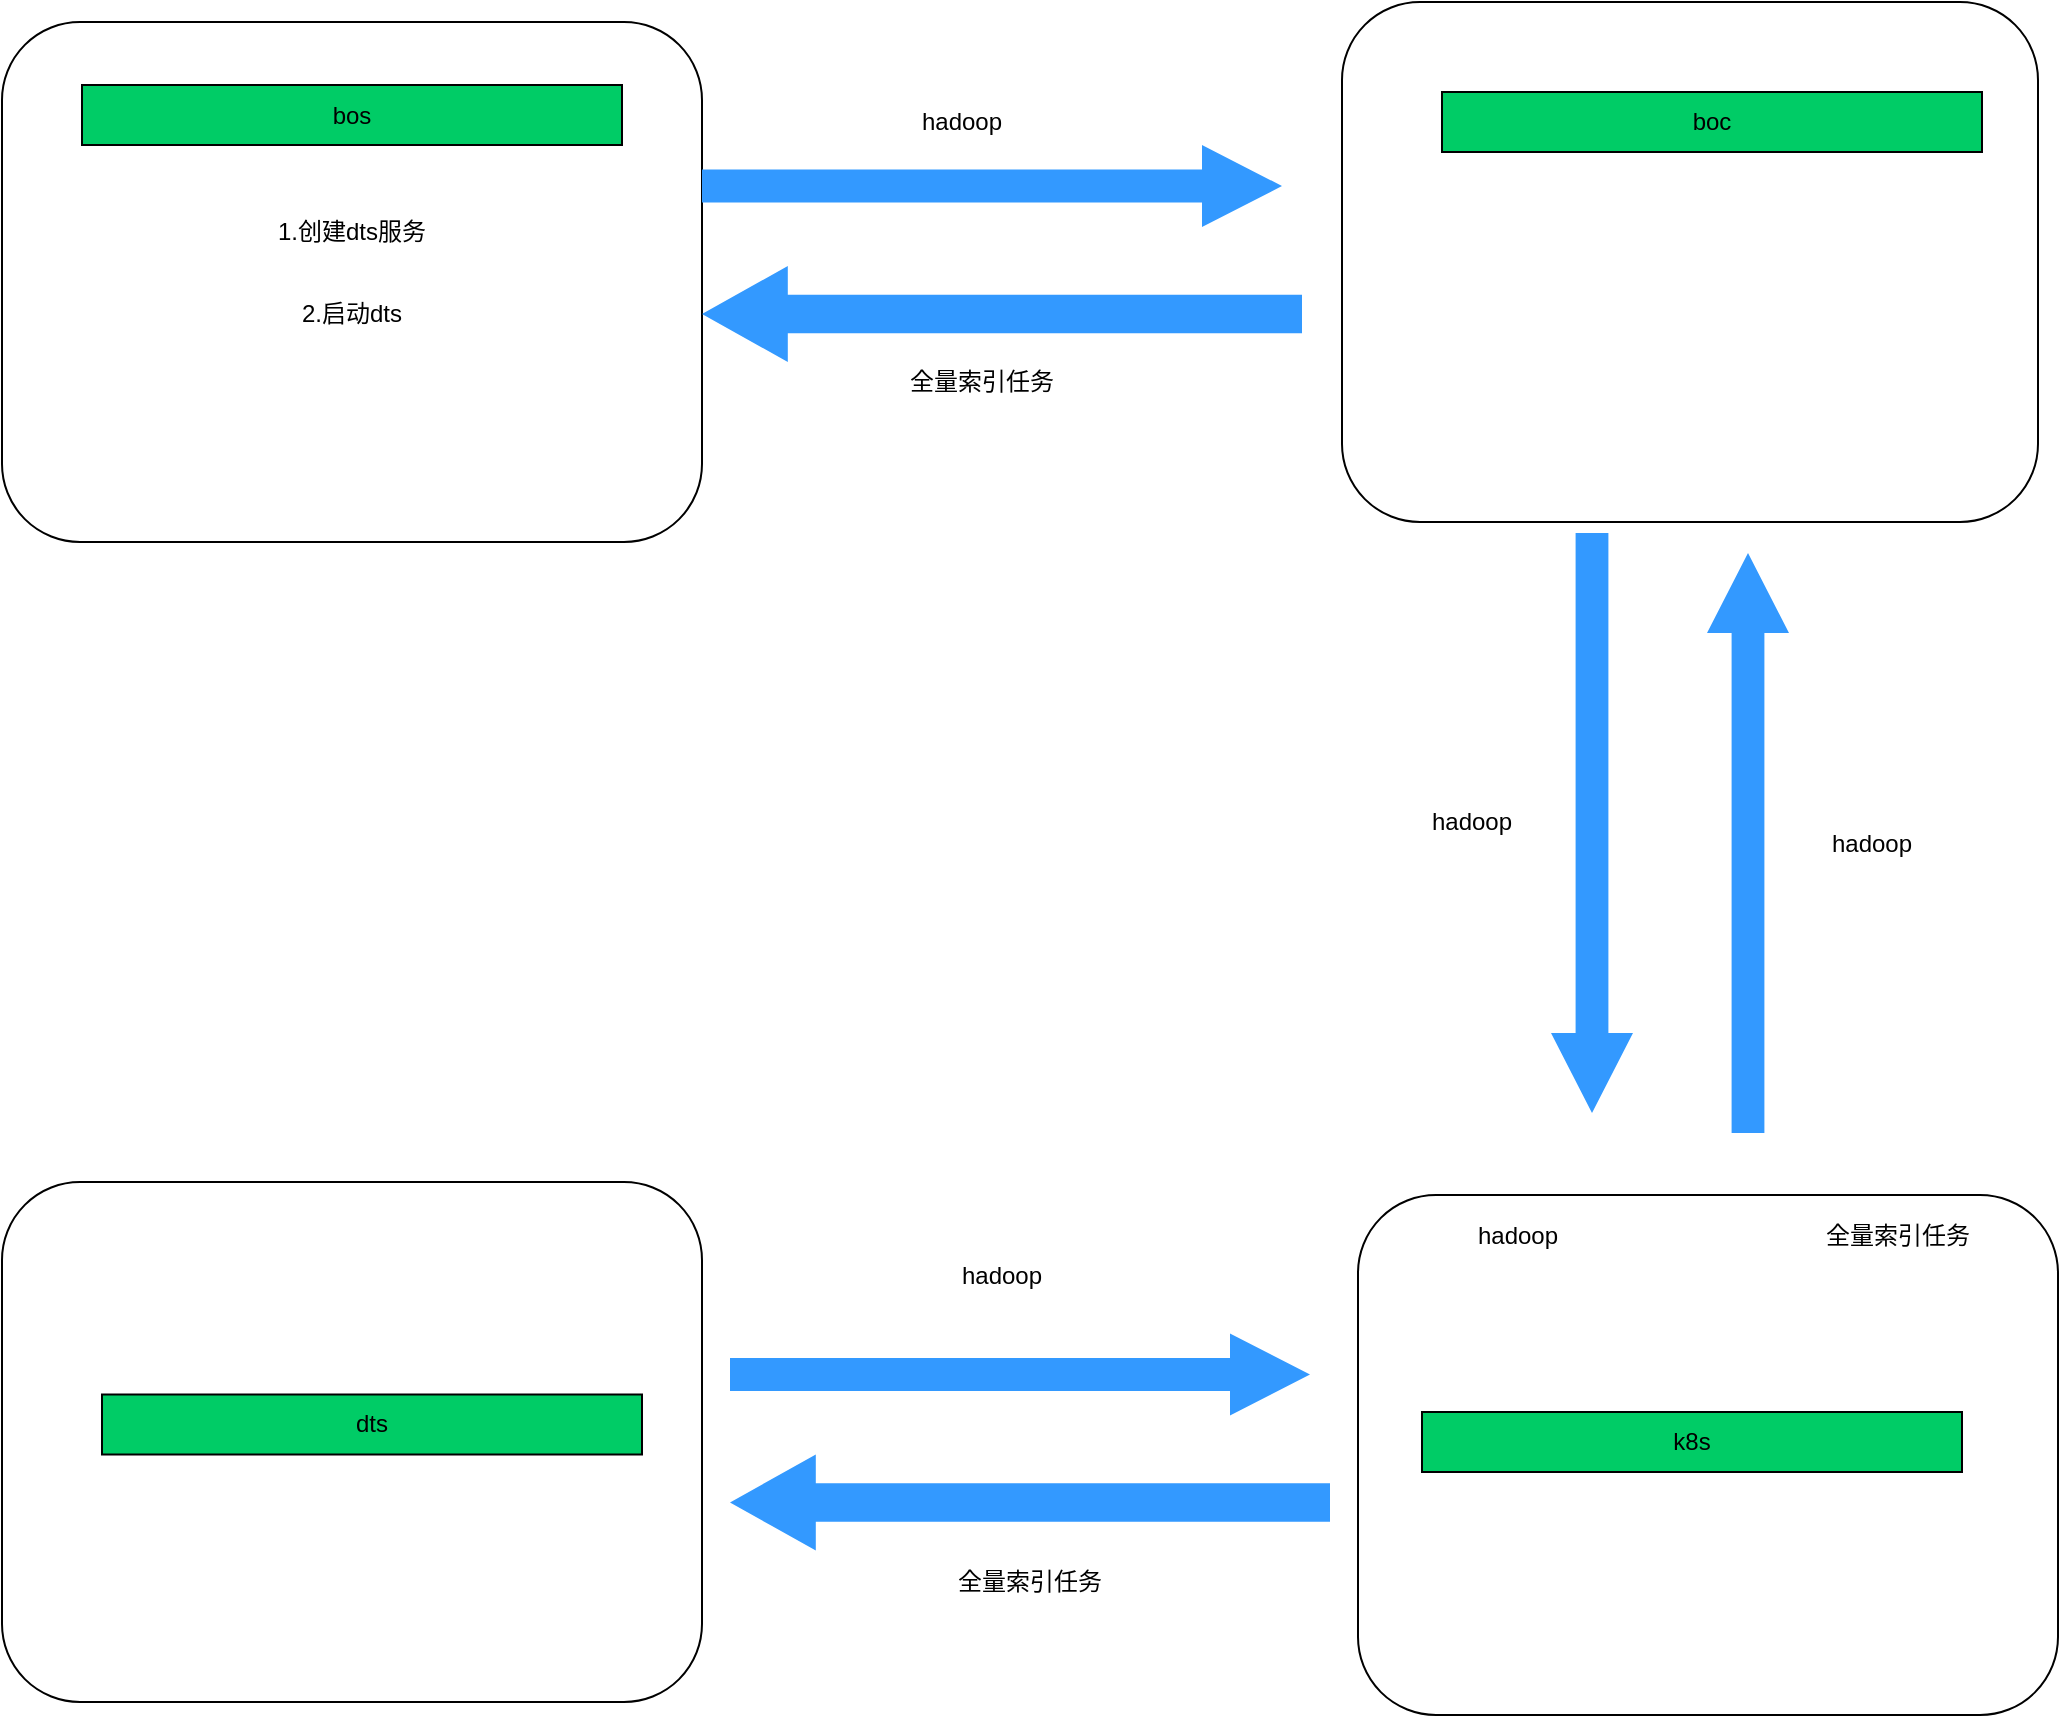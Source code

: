 <mxfile version="13.9.9" type="github"><diagram id="LUMRh5OlZpuZEt3NDZdp" name="Page-1"><mxGraphModel dx="1373" dy="772" grid="1" gridSize="10" guides="1" tooltips="1" connect="1" arrows="1" fold="1" page="1" pageScale="1" pageWidth="827" pageHeight="1169" math="0" shadow="0"><root><mxCell id="0"/><mxCell id="1" parent="0"/><mxCell id="xKzn0QDxyfaIzEWa7lP7-7" value="" style="rounded=1;whiteSpace=wrap;html=1;" parent="1" vertex="1"><mxGeometry x="50" y="360" width="350" height="260" as="geometry"/></mxCell><mxCell id="xKzn0QDxyfaIzEWa7lP7-8" value="" style="rounded=1;whiteSpace=wrap;html=1;" parent="1" vertex="1"><mxGeometry x="720" y="350" width="348" height="260" as="geometry"/></mxCell><mxCell id="xKzn0QDxyfaIzEWa7lP7-16" value="bos" style="rounded=0;whiteSpace=wrap;html=1;fillColor=#00CC66;" parent="1" vertex="1"><mxGeometry x="90" y="391.5" width="270" height="30" as="geometry"/></mxCell><mxCell id="f2b8wQUxbWhwlR0vjk2G-1" value="hadoop" style="rounded=0;whiteSpace=wrap;html=1;strokeColor=none;fillColor=#FFFFFF;" parent="1" vertex="1"><mxGeometry x="470" y="400" width="120" height="20" as="geometry"/></mxCell><mxCell id="f2b8wQUxbWhwlR0vjk2G-2" value="全量索引任务&lt;span style=&quot;color: rgba(0 , 0 , 0 , 0) ; font-family: monospace ; font-size: 0px&quot;&gt;%3CmxGraphModel%3E%3Croot%3E%3CmxCell%20id%3D%220%22%2F%3E%3CmxCell%20id%3D%221%22%20parent%3D%220%22%2F%3E%3CmxCell%20id%3D%222%22%20value%3D%22hadoop%22%20style%3D%22rounded%3D0%3BwhiteSpace%3Dwrap%3Bhtml%3D1%3BfillColor%3D%2300CC66%3B%22%20vertex%3D%221%22%20parent%3D%221%22%3E%3CmxGeometry%20x%3D%2270%22%20y%3D%22370%22%20width%3D%22120%22%20height%3D%2220%22%20as%3D%22geometry%22%2F%3E%3C%2FmxCell%3E%3C%2Froot%3E%3C%2FmxGraphModel%3E&lt;/span&gt;" style="rounded=0;whiteSpace=wrap;html=1;fillColor=#FFFFFF;strokeColor=none;" parent="1" vertex="1"><mxGeometry x="480" y="530" width="120" height="20" as="geometry"/></mxCell><mxCell id="f2b8wQUxbWhwlR0vjk2G-56" value="" style="html=1;shadow=0;dashed=0;align=center;verticalAlign=middle;shape=mxgraph.arrows2.arrow;dy=0.6;dx=40;flipH=1;notch=0;strokeColor=#000099;fillColor=#3399FF;" parent="1" vertex="1"><mxGeometry x="760" y="1000" width="160" height="40" as="geometry"/></mxCell><mxCell id="f2b8wQUxbWhwlR0vjk2G-67" value="" style="html=1;shadow=0;dashed=0;align=center;verticalAlign=middle;shape=mxgraph.arrows2.arrow;dy=0.6;dx=40;notch=0;strokeColor=none;fillColor=#3399FF;" parent="1" vertex="1"><mxGeometry x="761.54" y="1150" width="160" height="41" as="geometry"/></mxCell><mxCell id="f2b8wQUxbWhwlR0vjk2G-69" value="索引配置信息" style="rounded=0;whiteSpace=wrap;html=1;fillColor=#FFFFFF;strokeColor=none;" parent="1" vertex="1"><mxGeometry x="770" y="1130" width="120" height="20" as="geometry"/></mxCell><mxCell id="CAqo2h0ms8LlTHT3pmIE-1" value="" style="rounded=1;whiteSpace=wrap;html=1;" vertex="1" parent="1"><mxGeometry x="50" y="940" width="350" height="260" as="geometry"/></mxCell><mxCell id="CAqo2h0ms8LlTHT3pmIE-3" value="hadoop" style="rounded=0;whiteSpace=wrap;html=1;strokeColor=none;fillColor=#FFFFFF;" vertex="1" parent="1"><mxGeometry x="490" y="976.5" width="120" height="20" as="geometry"/></mxCell><mxCell id="CAqo2h0ms8LlTHT3pmIE-4" value="全量索引任务&lt;span style=&quot;color: rgba(0 , 0 , 0 , 0) ; font-family: monospace ; font-size: 0px&quot;&gt;%3CmxGraphModel%3E%3Croot%3E%3CmxCell%20id%3D%220%22%2F%3E%3CmxCell%20id%3D%221%22%20parent%3D%220%22%2F%3E%3CmxCell%20id%3D%222%22%20value%3D%22hadoop%22%20style%3D%22rounded%3D0%3BwhiteSpace%3Dwrap%3Bhtml%3D1%3BfillColor%3D%2300CC66%3B%22%20vertex%3D%221%22%20parent%3D%221%22%3E%3CmxGeometry%20x%3D%2270%22%20y%3D%22370%22%20width%3D%22120%22%20height%3D%2220%22%20as%3D%22geometry%22%2F%3E%3C%2FmxCell%3E%3C%2Froot%3E%3C%2FmxGraphModel%3E&lt;/span&gt;" style="rounded=0;whiteSpace=wrap;html=1;fillColor=#FFFFFF;strokeColor=none;" vertex="1" parent="1"><mxGeometry x="504" y="1130" width="120" height="20" as="geometry"/></mxCell><mxCell id="CAqo2h0ms8LlTHT3pmIE-14" value="" style="rounded=1;whiteSpace=wrap;html=1;" vertex="1" parent="1"><mxGeometry x="728" y="946.5" width="350" height="260" as="geometry"/></mxCell><mxCell id="CAqo2h0ms8LlTHT3pmIE-16" value="hadoop" style="rounded=0;whiteSpace=wrap;html=1;strokeColor=none;fillColor=#FFFFFF;" vertex="1" parent="1"><mxGeometry x="748" y="956.5" width="120" height="20" as="geometry"/></mxCell><mxCell id="CAqo2h0ms8LlTHT3pmIE-17" value="全量索引任务&lt;span style=&quot;color: rgba(0 , 0 , 0 , 0) ; font-family: monospace ; font-size: 0px&quot;&gt;%3CmxGraphModel%3E%3Croot%3E%3CmxCell%20id%3D%220%22%2F%3E%3CmxCell%20id%3D%221%22%20parent%3D%220%22%2F%3E%3CmxCell%20id%3D%222%22%20value%3D%22hadoop%22%20style%3D%22rounded%3D0%3BwhiteSpace%3Dwrap%3Bhtml%3D1%3BfillColor%3D%2300CC66%3B%22%20vertex%3D%221%22%20parent%3D%221%22%3E%3CmxGeometry%20x%3D%2270%22%20y%3D%22370%22%20width%3D%22120%22%20height%3D%2220%22%20as%3D%22geometry%22%2F%3E%3C%2FmxCell%3E%3C%2Froot%3E%3C%2FmxGraphModel%3E&lt;/span&gt;" style="rounded=0;whiteSpace=wrap;html=1;fillColor=#FFFFFF;strokeColor=none;" vertex="1" parent="1"><mxGeometry x="938" y="956.5" width="120" height="20" as="geometry"/></mxCell><mxCell id="CAqo2h0ms8LlTHT3pmIE-27" value="" style="html=1;shadow=0;dashed=0;align=center;verticalAlign=middle;shape=mxgraph.arrows2.arrow;dy=0.6;dx=40;notch=0;strokeColor=none;fillColor=#3399FF;" vertex="1" parent="1"><mxGeometry x="400" y="421.5" width="290" height="41" as="geometry"/></mxCell><mxCell id="CAqo2h0ms8LlTHT3pmIE-28" value="" style="shape=singleArrow;direction=west;whiteSpace=wrap;html=1;strokeColor=none;fillColor=#3399FF;arrowWidth=0.399;arrowSize=0.143;" vertex="1" parent="1"><mxGeometry x="400" y="482" width="300" height="48" as="geometry"/></mxCell><mxCell id="CAqo2h0ms8LlTHT3pmIE-31" value="boc" style="rounded=0;whiteSpace=wrap;html=1;fillColor=#00CC66;" vertex="1" parent="1"><mxGeometry x="770" y="395" width="270" height="30" as="geometry"/></mxCell><mxCell id="CAqo2h0ms8LlTHT3pmIE-32" value="" style="html=1;shadow=0;dashed=0;align=center;verticalAlign=middle;shape=mxgraph.arrows2.arrow;dy=0.6;dx=40;notch=0;strokeColor=none;fillColor=#3399FF;rotation=90;" vertex="1" parent="1"><mxGeometry x="700" y="740" width="290" height="41" as="geometry"/></mxCell><mxCell id="CAqo2h0ms8LlTHT3pmIE-33" value="" style="html=1;shadow=0;dashed=0;align=center;verticalAlign=middle;shape=mxgraph.arrows2.arrow;dy=0.6;dx=40;notch=0;strokeColor=none;fillColor=#3399FF;rotation=-90;" vertex="1" parent="1"><mxGeometry x="778" y="750" width="290" height="41" as="geometry"/></mxCell><mxCell id="CAqo2h0ms8LlTHT3pmIE-34" value="" style="html=1;shadow=0;dashed=0;align=center;verticalAlign=middle;shape=mxgraph.arrows2.arrow;dy=0.6;dx=40;notch=0;strokeColor=none;fillColor=#3399FF;" vertex="1" parent="1"><mxGeometry x="414" y="1015.75" width="290" height="41" as="geometry"/></mxCell><mxCell id="CAqo2h0ms8LlTHT3pmIE-35" value="" style="shape=singleArrow;direction=west;whiteSpace=wrap;html=1;strokeColor=none;fillColor=#3399FF;arrowWidth=0.399;arrowSize=0.143;" vertex="1" parent="1"><mxGeometry x="414" y="1076.25" width="300" height="48" as="geometry"/></mxCell><mxCell id="CAqo2h0ms8LlTHT3pmIE-36" value="k8s" style="rounded=0;whiteSpace=wrap;html=1;fillColor=#00CC66;" vertex="1" parent="1"><mxGeometry x="760" y="1055" width="270" height="30" as="geometry"/></mxCell><mxCell id="CAqo2h0ms8LlTHT3pmIE-37" value="dts" style="rounded=0;whiteSpace=wrap;html=1;fillColor=#00CC66;" vertex="1" parent="1"><mxGeometry x="100" y="1046.25" width="270" height="30" as="geometry"/></mxCell><mxCell id="CAqo2h0ms8LlTHT3pmIE-38" value="hadoop" style="rounded=0;whiteSpace=wrap;html=1;strokeColor=none;fillColor=#FFFFFF;" vertex="1" parent="1"><mxGeometry x="770" y="700" width="30" height="120" as="geometry"/></mxCell><mxCell id="CAqo2h0ms8LlTHT3pmIE-39" value="hadoop" style="rounded=0;whiteSpace=wrap;html=1;strokeColor=none;fillColor=#FFFFFF;" vertex="1" parent="1"><mxGeometry x="970" y="710.5" width="30" height="120" as="geometry"/></mxCell><mxCell id="CAqo2h0ms8LlTHT3pmIE-40" value="1.创建dts服务" style="rounded=0;whiteSpace=wrap;html=1;strokeColor=none;fillColor=#FFFFFF;" vertex="1" parent="1"><mxGeometry x="130" y="450" width="190" height="30" as="geometry"/></mxCell><mxCell id="CAqo2h0ms8LlTHT3pmIE-41" value="2.启动dts" style="rounded=0;whiteSpace=wrap;html=1;strokeColor=none;fillColor=#FFFFFF;" vertex="1" parent="1"><mxGeometry x="130" y="491" width="190" height="30" as="geometry"/></mxCell></root></mxGraphModel></diagram></mxfile>